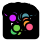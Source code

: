 <?xml version="1.0"?>
<!DOCTYPE ipe SYSTEM "ipe.dtd">
<ipe version="70218">
<ipestyle name="alpha-values">
<opacity name="255" value="1"/>
</ipestyle>
<ipestyle name="paper-size">
<layout paper="1000 1000" origin="0 0" frame="1000 1000"/>
</ipestyle>
<ipestyle name="marks">
<symbol name="mark/disk(sx)" transformations="translations">
<path fill="sym-stroke">
0.6 0 0 0.6 0 0 e
</path>
</symbol>
<symbol name="mark/fdisk(sfx)" transformations="translations">
<group>
<path fill="sym-fill">
0.5 0 0 0.5 0 0 e
</path>
<path fill="sym-stroke" fillrule="eofill">
0.6 0 0 0.6 0 0 e
0.4 0 0 0.4 0 0 e
</path>
</group>
</symbol>
</ipestyle>
<page>
<layer name="alpha"/>
<path layer="alpha" stroke="0" pen="3" opacity="255" stroke-opacity="opaque">
-4.26481 -3.96184 m
5.8672 -3.96184 l
5.8672 4.03816 l
-4.26481 4.03816 l
-4.26481 -3.96184 l
h
</path>
<path stroke="0" pen="3" opacity="255" stroke-opacity="opaque">
-0.236851 6.13816 m
-0.236851 6.63816 l
</path>
<path stroke="0" pen="3" opacity="255" stroke-opacity="opaque">
-0.236851 6.13816 m
-0.236851 6.63816 l
</path>
<path stroke="0" pen="3" opacity="255" stroke-opacity="opaque">
3.16222 4.33816 m
2.83703 4.33816 l
</path>
<path stroke="0" pen="3" opacity="255" stroke-opacity="opaque">
3.16222 4.03816 m
3.16222 4.33816 l
</path>
<path stroke="0" pen="3" opacity="255" stroke-opacity="opaque">
2.83703 4.03816 m
2.83703 4.33816 l
</path>
<path stroke="0" pen="3" opacity="255" stroke-opacity="opaque">
-0.236851 6.13816 m
-0.236851 6.63816 l
</path>
<path stroke="0" pen="3" opacity="255" stroke-opacity="opaque">
-0.236851 6.13816 m
-0.236851 6.63816 l
</path>
<path stroke="0" pen="3" opacity="255" stroke-opacity="opaque">
-0.236851 6.13816 m
-0.236851 6.63816 l
</path>
<path stroke="0" pen="3" opacity="255" stroke-opacity="opaque">
2.1873 4.33816 m
2.51204 4.33816 l
</path>
<path stroke="0" pen="3" opacity="255" stroke-opacity="opaque">
2.1873 4.03816 m
2.1873 4.33816 l
</path>
<path stroke="0" pen="3" opacity="255" stroke-opacity="opaque">
2.51204 4.03816 m
2.51204 4.33816 l
</path>
<path stroke="0" pen="3" opacity="255" stroke-opacity="opaque">
-0.236851 6.13816 m
-0.236851 6.63816 l
</path>
<path stroke="0" pen="3" opacity="255" stroke-opacity="opaque">
-0.236851 6.13816 m
-0.236851 6.63816 l
</path>
<path stroke="0" pen="3" opacity="255" stroke-opacity="opaque">
-0.236851 6.13816 m
-0.236851 6.63816 l
</path>
<path stroke="0" pen="3" opacity="255" stroke-opacity="opaque">
1.53871 4.33816 m
1.8629 4.33816 l
</path>
<path stroke="0" pen="3" opacity="255" stroke-opacity="opaque">
1.53871 4.03816 m
1.53871 4.33816 l
</path>
<path stroke="0" pen="3" opacity="255" stroke-opacity="opaque">
1.8629 4.03816 m
1.8629 4.33816 l
</path>
<path stroke="0" pen="3" opacity="255" stroke-opacity="opaque">
-0.236851 6.13816 m
-0.236851 6.63816 l
</path>
<path stroke="0" pen="3" opacity="255" stroke-opacity="opaque">
2.34967 4.63816 m
1.70081 4.63816 l
</path>
<path stroke="0" pen="3" opacity="255" stroke-opacity="opaque">
2.34967 4.33816 m
2.34967 4.63816 l
</path>
<path stroke="0" pen="3" opacity="255" stroke-opacity="opaque">
1.70081 4.33816 m
1.70081 4.63816 l
</path>
<path stroke="0" pen="3" opacity="255" stroke-opacity="opaque">
-0.236851 6.13816 m
-0.236851 6.63816 l
</path>
<path stroke="0" pen="3" opacity="255" stroke-opacity="opaque">
2.99962 4.93816 m
2.02524 4.93816 l
</path>
<path stroke="0" pen="3" opacity="255" stroke-opacity="opaque">
2.99962 4.33816 m
2.99962 4.93816 l
</path>
<path stroke="0" pen="3" opacity="255" stroke-opacity="opaque">
2.02524 4.63816 m
2.02524 4.93816 l
</path>
<path stroke="0" pen="3" opacity="255" stroke-opacity="opaque">
-0.236851 6.13816 m
-0.236851 6.63816 l
</path>
<path stroke="0" pen="3" opacity="255" stroke-opacity="opaque">
-0.236851 6.13816 m
-0.236851 6.63816 l
</path>
<path stroke="0" pen="3" opacity="255" stroke-opacity="opaque">
-0.236851 6.13816 m
-0.236851 6.63816 l
</path>
<path stroke="0" pen="3" opacity="255" stroke-opacity="opaque">
-0.236851 6.13816 m
-0.236851 6.63816 l
</path>
<path stroke="0" pen="3" opacity="255" stroke-opacity="opaque">
0.567373 4.33816 m
0.891006 4.33816 l
</path>
<path stroke="0" pen="3" opacity="255" stroke-opacity="opaque">
0.567373 4.03816 m
0.567373 4.33816 l
</path>
<path stroke="0" pen="3" opacity="255" stroke-opacity="opaque">
0.891006 4.03816 m
0.891006 4.33816 l
</path>
<path stroke="0" pen="3" opacity="255" stroke-opacity="opaque">
-0.236851 6.13816 m
-0.236851 6.63816 l
</path>
<path stroke="0" pen="3" opacity="255" stroke-opacity="opaque">
1.21477 4.63816 m
0.729189 4.63816 l
</path>
<path stroke="0" pen="3" opacity="255" stroke-opacity="opaque">
1.21477 4.03816 m
1.21477 4.63816 l
</path>
<path stroke="0" pen="3" opacity="255" stroke-opacity="opaque">
0.729189 4.33816 m
0.729189 4.63816 l
</path>
<path stroke="0" pen="3" opacity="255" stroke-opacity="opaque">
-0.236851 6.13816 m
-0.236851 6.63816 l
</path>
<path stroke="0" pen="3" opacity="255" stroke-opacity="opaque">
2.51243 5.23816 m
0.971978 5.23816 l
</path>
<path stroke="0" pen="3" opacity="255" stroke-opacity="opaque">
2.51243 4.93816 m
2.51243 5.23816 l
</path>
<path stroke="0" pen="3" opacity="255" stroke-opacity="opaque">
0.971978 4.63816 m
0.971978 5.23816 l
</path>
<path stroke="0" pen="3" opacity="255" stroke-opacity="opaque">
-0.236851 6.13816 m
-0.236851 6.63816 l
</path>
<path stroke="0" pen="3" opacity="255" stroke-opacity="opaque">
-0.236851 6.13816 m
-0.236851 6.63816 l
</path>
<path stroke="0" pen="3" opacity="255" stroke-opacity="opaque">
-0.236851 6.13816 m
-0.236851 6.63816 l
</path>
<path stroke="0" pen="3" opacity="255" stroke-opacity="opaque">
-0.236851 6.13816 m
-0.236851 6.63816 l
</path>
<path stroke="0" pen="3" opacity="255" stroke-opacity="opaque">
-0.402347 4.33816 m
-0.0793523 4.33816 l
</path>
<path stroke="0" pen="3" opacity="255" stroke-opacity="opaque">
-0.402347 4.03816 m
-0.402347 4.33816 l
</path>
<path stroke="0" pen="3" opacity="255" stroke-opacity="opaque">
-0.0793523 4.03816 m
-0.0793523 4.33816 l
</path>
<path stroke="0" pen="3" opacity="255" stroke-opacity="opaque">
-0.236851 6.13816 m
-0.236851 6.63816 l
</path>
<path stroke="0" pen="3" opacity="255" stroke-opacity="opaque">
-0.236851 6.13816 m
-0.236851 6.63816 l
</path>
<path stroke="0" pen="3" opacity="255" stroke-opacity="opaque">
-0.236851 6.13816 m
-0.236851 6.63816 l
</path>
<path stroke="0" pen="3" opacity="255" stroke-opacity="opaque">
-0.725016 4.33816 m
-1.04746 4.33816 l
</path>
<path stroke="0" pen="3" opacity="255" stroke-opacity="opaque">
-0.725016 4.03816 m
-0.725016 4.33816 l
</path>
<path stroke="0" pen="3" opacity="255" stroke-opacity="opaque">
-1.04746 4.03816 m
-1.04746 4.33816 l
</path>
<path stroke="0" pen="3" opacity="255" stroke-opacity="opaque">
-0.236851 6.13816 m
-0.236851 6.63816 l
</path>
<path stroke="0" pen="3" opacity="255" stroke-opacity="opaque">
-0.24085 4.63816 m
-0.886238 4.63816 l
</path>
<path stroke="0" pen="3" opacity="255" stroke-opacity="opaque">
-0.24085 4.33816 m
-0.24085 4.63816 l
</path>
<path stroke="0" pen="3" opacity="255" stroke-opacity="opaque">
-0.886238 4.33816 m
-0.886238 4.63816 l
</path>
<path stroke="0" pen="3" opacity="255" stroke-opacity="opaque">
-0.236851 6.13816 m
-0.236851 6.63816 l
</path>
<path stroke="0" pen="3" opacity="255" stroke-opacity="opaque">
0.243866 4.93816 m
-0.563544 4.93816 l
</path>
<path stroke="0" pen="3" opacity="255" stroke-opacity="opaque">
0.243866 4.03816 m
0.243866 4.93816 l
</path>
<path stroke="0" pen="3" opacity="255" stroke-opacity="opaque">
-0.563544 4.63816 m
-0.563544 4.93816 l
</path>
<path stroke="0" pen="3" opacity="255" stroke-opacity="opaque">
-0.236851 6.13816 m
-0.236851 6.63816 l
</path>
<path stroke="0" pen="3" opacity="255" stroke-opacity="opaque">
-0.236851 6.13816 m
-0.236851 6.63816 l
</path>
<path stroke="0" pen="3" opacity="255" stroke-opacity="opaque">
-0.236851 6.13816 m
-0.236851 6.63816 l
</path>
<path stroke="0" pen="3" opacity="255" stroke-opacity="opaque">
-1.69172 4.33816 m
-1.3697 4.33816 l
</path>
<path stroke="0" pen="3" opacity="255" stroke-opacity="opaque">
-1.69172 4.03816 m
-1.69172 4.33816 l
</path>
<path stroke="0" pen="3" opacity="255" stroke-opacity="opaque">
-1.3697 4.03816 m
-1.3697 4.33816 l
</path>
<path stroke="0" pen="3" opacity="255" stroke-opacity="opaque">
-0.236851 6.13816 m
-0.236851 6.63816 l
</path>
<path stroke="0" pen="3" opacity="255" stroke-opacity="opaque">
-0.159839 5.23816 m
-1.53071 5.23816 l
</path>
<path stroke="0" pen="3" opacity="255" stroke-opacity="opaque">
-0.159839 4.93816 m
-0.159839 5.23816 l
</path>
<path stroke="0" pen="3" opacity="255" stroke-opacity="opaque">
-1.53071 4.33816 m
-1.53071 5.23816 l
</path>
<path stroke="0" pen="3" opacity="255" stroke-opacity="opaque">
-0.236851 6.13816 m
-0.236851 6.63816 l
</path>
<path stroke="0" pen="3" opacity="255" stroke-opacity="opaque">
1.7422 5.53816 m
-0.845273 5.53816 l
</path>
<path stroke="0" pen="3" opacity="255" stroke-opacity="opaque">
1.7422 5.23816 m
1.7422 5.53816 l
</path>
<path stroke="0" pen="3" opacity="255" stroke-opacity="opaque">
-0.845273 5.23816 m
-0.845273 5.53816 l
</path>
<path stroke="0" pen="3" opacity="255" stroke-opacity="opaque">
-0.236851 6.13816 m
-0.236851 6.63816 l
</path>
<path stroke="0" pen="3" opacity="255" stroke-opacity="opaque">
-0.236851 6.13816 m
-0.236851 6.63816 l
</path>
<path stroke="0" pen="3" opacity="255" stroke-opacity="opaque">
-0.236851 6.13816 m
-0.236851 6.63816 l
</path>
<path stroke="0" pen="3" opacity="255" stroke-opacity="opaque">
3.81456 4.33816 m
3.48767 4.33816 l
</path>
<path stroke="0" pen="3" opacity="255" stroke-opacity="opaque">
3.81456 4.03816 m
3.81456 4.33816 l
</path>
<path stroke="0" pen="3" opacity="255" stroke-opacity="opaque">
3.48767 4.03816 m
3.48767 4.33816 l
</path>
<path stroke="0" pen="3" opacity="255" stroke-opacity="opaque">
-0.236851 6.13816 m
-0.236851 6.63816 l
</path>
<path stroke="0" pen="3" opacity="255" stroke-opacity="opaque">
-0.236851 6.13816 m
-0.236851 6.63816 l
</path>
<path stroke="0" pen="3" opacity="255" stroke-opacity="opaque">
-0.236851 6.13816 m
-0.236851 6.63816 l
</path>
<path stroke="0" pen="3" opacity="255" stroke-opacity="opaque">
4.47633 4.33816 m
4.81596 4.33816 l
</path>
<path stroke="0" pen="3" opacity="255" stroke-opacity="opaque">
4.47633 4.03816 m
4.47633 4.33816 l
</path>
<path stroke="0" pen="3" opacity="255" stroke-opacity="opaque">
4.81596 4.03816 m
4.81596 4.33816 l
</path>
<path stroke="0" pen="3" opacity="255" stroke-opacity="opaque">
-0.236851 6.13816 m
-0.236851 6.63816 l
</path>
<path stroke="0" pen="3" opacity="255" stroke-opacity="opaque">
-0.236851 6.13816 m
-0.236851 6.63816 l
</path>
<path stroke="0" pen="3" opacity="255" stroke-opacity="opaque">
4.64615 4.63816 m
5.1715 4.63816 l
</path>
<path stroke="0" pen="3" opacity="255" stroke-opacity="opaque">
4.64615 4.33816 m
4.64615 4.63816 l
</path>
<path stroke="0" pen="3" opacity="255" stroke-opacity="opaque">
5.1715 4.03816 m
5.1715 4.63816 l
</path>
<path stroke="0" pen="3" opacity="255" stroke-opacity="opaque">
-0.236851 6.13816 m
-0.236851 6.63816 l
</path>
<path stroke="0" pen="3" opacity="255" stroke-opacity="opaque">
-0.236851 6.13816 m
-0.236851 6.63816 l
</path>
<path stroke="0" pen="3" opacity="255" stroke-opacity="opaque">
4.90883 4.93816 m
4.14369 4.93816 l
</path>
<path stroke="0" pen="3" opacity="255" stroke-opacity="opaque">
4.90883 4.63816 m
4.90883 4.93816 l
</path>
<path stroke="0" pen="3" opacity="255" stroke-opacity="opaque">
4.14369 4.03816 m
4.14369 4.93816 l
</path>
<path stroke="0" pen="3" opacity="255" stroke-opacity="opaque">
-0.236851 6.13816 m
-0.236851 6.63816 l
</path>
<path stroke="0" pen="3" opacity="255" stroke-opacity="opaque">
3.65111 5.23816 m
4.52626 5.23816 l
</path>
<path stroke="0" pen="3" opacity="255" stroke-opacity="opaque">
3.65111 4.33816 m
3.65111 5.23816 l
</path>
<path stroke="0" pen="3" opacity="255" stroke-opacity="opaque">
4.52626 4.93816 m
4.52626 5.23816 l
</path>
<path stroke="0" pen="3" opacity="255" stroke-opacity="opaque">
-0.236851 6.13816 m
-0.236851 6.63816 l
</path>
<path stroke="0" pen="3" opacity="255" stroke-opacity="opaque">
0.448466 5.83816 m
4.08869 5.83816 l
</path>
<path stroke="0" pen="3" opacity="255" stroke-opacity="opaque">
0.448466 5.53816 m
0.448466 5.83816 l
</path>
<path stroke="0" pen="3" opacity="255" stroke-opacity="opaque">
4.08869 5.23816 m
4.08869 5.83816 l
</path>
<path stroke="0" pen="3" opacity="255" stroke-opacity="opaque">
-0.236851 6.13816 m
-0.236851 6.63816 l
</path>
<path stroke="0" pen="3" opacity="255" stroke-opacity="opaque">
-0.236851 6.13816 m
-0.236851 6.63816 l
</path>
<path stroke="0" pen="3" opacity="255" stroke-opacity="opaque">
-0.236851 6.13816 m
-0.236851 6.63816 l
</path>
<path stroke="0" pen="3" opacity="255" stroke-opacity="opaque">
-0.236851 6.13816 m
-0.236851 6.63816 l
</path>
<path stroke="0" pen="3" opacity="255" stroke-opacity="opaque">
-0.236851 6.13816 m
-0.236851 6.63816 l
</path>
<path stroke="0" pen="3" opacity="255" stroke-opacity="opaque">
-3.3001 4.33816 m
-2.97853 4.33816 l
</path>
<path stroke="0" pen="3" opacity="255" stroke-opacity="opaque">
-3.3001 4.03816 m
-3.3001 4.33816 l
</path>
<path stroke="0" pen="3" opacity="255" stroke-opacity="opaque">
-2.97853 4.03816 m
-2.97853 4.33816 l
</path>
<path stroke="0" pen="3" opacity="255" stroke-opacity="opaque">
-0.236851 6.13816 m
-0.236851 6.63816 l
</path>
<path stroke="0" pen="3" opacity="255" stroke-opacity="opaque">
-3.62165 4.63816 m
-3.13932 4.63816 l
</path>
<path stroke="0" pen="3" opacity="255" stroke-opacity="opaque">
-3.62165 4.03816 m
-3.62165 4.63816 l
</path>
<path stroke="0" pen="3" opacity="255" stroke-opacity="opaque">
-3.13932 4.33816 m
-3.13932 4.63816 l
</path>
<path stroke="0" pen="3" opacity="255" stroke-opacity="opaque">
-0.236851 6.13816 m
-0.236851 6.63816 l
</path>
<path stroke="0" pen="3" opacity="255" stroke-opacity="opaque">
-0.236851 6.13816 m
-0.236851 6.63816 l
</path>
<path stroke="0" pen="3" opacity="255" stroke-opacity="opaque">
-3.38048 4.93816 m
-3.94321 4.93816 l
</path>
<path stroke="0" pen="3" opacity="255" stroke-opacity="opaque">
-3.38048 4.63816 m
-3.38048 4.93816 l
</path>
<path stroke="0" pen="3" opacity="255" stroke-opacity="opaque">
-3.94321 4.03816 m
-3.94321 4.93816 l
</path>
<path stroke="0" pen="3" opacity="255" stroke-opacity="opaque">
-0.236851 6.13816 m
-0.236851 6.63816 l
</path>
<path stroke="0" pen="3" opacity="255" stroke-opacity="opaque">
-4.26481 5.23816 m
-3.66185 5.23816 l
</path>
<path stroke="0" pen="3" opacity="255" stroke-opacity="opaque">
-4.26481 4.03816 m
-4.26481 5.23816 l
</path>
<path stroke="0" pen="3" opacity="255" stroke-opacity="opaque">
-3.66185 4.93816 m
-3.66185 5.23816 l
</path>
<path stroke="0" pen="3" opacity="255" stroke-opacity="opaque">
-0.236851 6.13816 m
-0.236851 6.63816 l
</path>
<path stroke="0" pen="3" opacity="255" stroke-opacity="opaque">
-0.236851 6.13816 m
-0.236851 6.63816 l
</path>
<path stroke="0" pen="3" opacity="255" stroke-opacity="opaque">
-3.96333 5.53816 m
-2.65693 5.53816 l
</path>
<path stroke="0" pen="3" opacity="255" stroke-opacity="opaque">
-3.96333 5.23816 m
-3.96333 5.53816 l
</path>
<path stroke="0" pen="3" opacity="255" stroke-opacity="opaque">
-2.65693 4.03816 m
-2.65693 5.53816 l
</path>
<path stroke="0" pen="3" opacity="255" stroke-opacity="opaque">
-0.236851 6.13816 m
-0.236851 6.63816 l
</path>
<path stroke="0" pen="3" opacity="255" stroke-opacity="opaque">
-0.236851 6.13816 m
-0.236851 6.63816 l
</path>
<path stroke="0" pen="3" opacity="255" stroke-opacity="opaque">
-0.236851 6.13816 m
-0.236851 6.63816 l
</path>
<path stroke="0" pen="3" opacity="255" stroke-opacity="opaque">
-2.33529 4.33816 m
-2.01356 4.33816 l
</path>
<path stroke="0" pen="3" opacity="255" stroke-opacity="opaque">
-2.33529 4.03816 m
-2.33529 4.33816 l
</path>
<path stroke="0" pen="3" opacity="255" stroke-opacity="opaque">
-2.01356 4.03816 m
-2.01356 4.33816 l
</path>
<path stroke="0" pen="3" opacity="255" stroke-opacity="opaque">
-0.236851 6.13816 m
-0.236851 6.63816 l
</path>
<path stroke="0" pen="3" opacity="255" stroke-opacity="opaque">
-3.31013 5.83816 m
-2.17442 5.83816 l
</path>
<path stroke="0" pen="3" opacity="255" stroke-opacity="opaque">
-3.31013 5.53816 m
-3.31013 5.83816 l
</path>
<path stroke="0" pen="3" opacity="255" stroke-opacity="opaque">
-2.17442 4.33816 m
-2.17442 5.83816 l
</path>
<path stroke="0" pen="3" opacity="255" stroke-opacity="opaque">
-0.236851 6.13816 m
-0.236851 6.63816 l
</path>
<path stroke="0" pen="3" opacity="255" stroke-opacity="opaque">
2.26858 6.13816 m
-2.74228 6.13816 l
</path>
<path stroke="0" pen="3" opacity="255" stroke-opacity="opaque">
2.26858 5.83816 m
2.26858 6.13816 l
</path>
<path stroke="0" pen="3" opacity="255" stroke-opacity="opaque">
-2.74228 5.83816 m
-2.74228 6.13816 l
</path>
<path stroke="0" pen="3" opacity="255" stroke-opacity="opaque">
-0.236851 6.13816 m
-0.236851 6.63816 l
</path>
<use name="mark/fdisk(sfx)" pos="3.16222 4.03816" size="normal" fill="1 0.356 0.537"/>
<use name="mark/fdisk(sfx)" pos="2.83703 4.03816" size="normal" fill="1 0.376 0.45"/>
<use name="mark/fdisk(sfx)" pos="2.99962 4.33816" size="normal" fill="0"/>
<use name="mark/fdisk(sfx)" pos="2.1873 4.03816" size="normal" fill="1 0.498 0.341"/>
<use name="mark/fdisk(sfx)" pos="2.51204 4.03816" size="normal" fill="1 0.549 0.301"/>
<use name="mark/fdisk(sfx)" pos="2.34967 4.33816" size="normal" fill="0"/>
<use name="mark/fdisk(sfx)" pos="1.53871 4.03816" size="normal" fill="1 0.584 0.258"/>
<use name="mark/fdisk(sfx)" pos="1.8629 4.03816" size="normal" fill="1 0.615 0.192"/>
<use name="mark/fdisk(sfx)" pos="1.70081 4.33816" size="normal" fill="0"/>
<use name="mark/fdisk(sfx)" pos="2.02524 4.63816" size="normal" fill="0"/>
<use name="mark/fdisk(sfx)" pos="2.51243 4.93816" size="normal" fill="0"/>
<use name="mark/fdisk(sfx)" pos="1.21477 4.03816" size="normal" fill="0.949 0.705 0.145"/>
<use name="mark/fdisk(sfx)" pos="0.567373 4.03816" size="normal" fill="0.921 0.733 0.184"/>
<use name="mark/fdisk(sfx)" pos="0.891006 4.03816" size="normal" fill="0.901 0.756 0.219"/>
<use name="mark/fdisk(sfx)" pos="0.729189 4.33816" size="normal" fill="0"/>
<use name="mark/fdisk(sfx)" pos="0.971978 4.63816" size="normal" fill="0"/>
<use name="mark/fdisk(sfx)" pos="1.7422 5.23816" size="normal" fill="0"/>
<use name="mark/fdisk(sfx)" pos="0.243866 4.03816" size="normal" fill="0.784 0.827 0.309"/>
<use name="mark/fdisk(sfx)" pos="-0.402347 4.03816" size="normal" fill="0.674 0.823 0.298"/>
<use name="mark/fdisk(sfx)" pos="-0.0793523 4.03816" size="normal" fill="0.611 0.823 0.294"/>
<use name="mark/fdisk(sfx)" pos="-0.24085 4.33816" size="normal" fill="0"/>
<use name="mark/fdisk(sfx)" pos="-0.725016 4.03816" size="normal" fill="0.541 0.823 0.286"/>
<use name="mark/fdisk(sfx)" pos="-1.04746 4.03816" size="normal" fill="0.447 0.823 0.282"/>
<use name="mark/fdisk(sfx)" pos="-0.886238 4.33816" size="normal" fill="0"/>
<use name="mark/fdisk(sfx)" pos="-0.563544 4.63816" size="normal" fill="0"/>
<use name="mark/fdisk(sfx)" pos="-0.159839 4.93816" size="normal" fill="0"/>
<use name="mark/fdisk(sfx)" pos="-1.69172 4.03816" size="normal" fill="0.286 0.807 0.407"/>
<use name="mark/fdisk(sfx)" pos="-1.3697 4.03816" size="normal" fill="0.298 0.788 0.486"/>
<use name="mark/fdisk(sfx)" pos="-1.53071 4.33816" size="normal" fill="0"/>
<use name="mark/fdisk(sfx)" pos="-0.845273 5.23816" size="normal" fill="0"/>
<use name="mark/fdisk(sfx)" pos="0.448466 5.53816" size="normal" fill="0"/>
<use name="mark/fdisk(sfx)" pos="3.81456 4.03816" size="normal" fill="0.345 0.662 0.643"/>
<use name="mark/fdisk(sfx)" pos="3.48767 4.03816" size="normal" fill="0.349 0.647 0.647"/>
<use name="mark/fdisk(sfx)" pos="3.65111 4.33816" size="normal" fill="0"/>
<use name="mark/fdisk(sfx)" pos="4.47633 4.03816" size="normal" fill="0.329 0.619 0.654"/>
<use name="mark/fdisk(sfx)" pos="4.81596 4.03816" size="normal" fill="0.321 0.607 0.658"/>
<use name="mark/fdisk(sfx)" pos="4.64615 4.33816" size="normal" fill="0"/>
<use name="mark/fdisk(sfx)" pos="5.1715 4.03816" size="normal" fill="0.313 0.592 0.662"/>
<use name="mark/fdisk(sfx)" pos="4.90883 4.63816" size="normal" fill="0"/>
<use name="mark/fdisk(sfx)" pos="4.14369 4.03816" size="normal" fill="0.301 0.58 0.67"/>
<use name="mark/fdisk(sfx)" pos="4.52626 4.93816" size="normal" fill="0"/>
<use name="mark/fdisk(sfx)" pos="4.08869 5.23816" size="normal" fill="0"/>
<use name="mark/fdisk(sfx)" pos="2.26858 5.83816" size="normal" fill="0"/>
<use name="mark/fdisk(sfx)" pos="-4.26481 4.03816" size="normal" fill="0.239 0.396 1"/>
<use name="mark/fdisk(sfx)" pos="-3.62165 4.03816" size="normal" fill="0.576 0.278 1"/>
<use name="mark/fdisk(sfx)" pos="-3.3001 4.03816" size="normal" fill="0.674 0.239 1"/>
<use name="mark/fdisk(sfx)" pos="-2.97853 4.03816" size="normal" fill="0.752 0.196 1"/>
<use name="mark/fdisk(sfx)" pos="-3.13932 4.33816" size="normal" fill="0"/>
<use name="mark/fdisk(sfx)" pos="-3.38048 4.63816" size="normal" fill="0"/>
<use name="mark/fdisk(sfx)" pos="-3.94321 4.03816" size="normal" fill="0.819 0.141 1"/>
<use name="mark/fdisk(sfx)" pos="-3.66185 4.93816" size="normal" fill="0"/>
<use name="mark/fdisk(sfx)" pos="-3.96333 5.23816" size="normal" fill="0"/>
<use name="mark/fdisk(sfx)" pos="-2.65693 4.03816" size="normal" fill="0.909 0.105 0.952"/>
<use name="mark/fdisk(sfx)" pos="-3.31013 5.53816" size="normal" fill="0"/>
<use name="mark/fdisk(sfx)" pos="-2.33529 4.03816" size="normal" fill="1 0.117 0.862"/>
<use name="mark/fdisk(sfx)" pos="-2.01356 4.03816" size="normal" fill="1 0.18 0.819"/>
<use name="mark/fdisk(sfx)" pos="-2.17442 4.33816" size="normal" fill="0"/>
<use name="mark/fdisk(sfx)" pos="-2.74228 5.83816" size="normal" fill="0"/>
<use name="mark/fdisk(sfx)" pos="-0.236851 6.13816" size="normal" fill="0"/>
<use name="mark/fdisk(sfx)" pos="0.518244 -0.979767" size="normal" fill="0.784 0.827 0.309"/>
<use name="mark/fdisk(sfx)" pos="-1.0804 -1.30175" size="normal" fill="0.674 0.823 0.298"/>
<use name="mark/fdisk(sfx)" pos="-1.61533 -2.96184" size="normal" fill="0.298 0.788 0.486"/>
<use name="mark/fdisk(sfx)" pos="-0.324762 -2.78" size="normal" fill="0.541 0.823 0.286"/>
<use name="mark/fdisk(sfx)" pos="0.663644 -1.21318" size="normal" fill="0.611 0.823 0.294"/>
<use name="mark/fdisk(sfx)" pos="-1.70921 -2.61186" size="normal" fill="0.286 0.807 0.407"/>
<use name="mark/fdisk(sfx)" pos="-0.751086 -1.4027" size="normal" fill="0.447 0.823 0.282"/>
<use name="mark/fdisk(sfx)" pos="2.57089 -0.139617" size="normal" fill="0.949 0.705 0.145"/>
<use name="mark/fdisk(sfx)" pos="2.27465 -0.651094" size="normal" fill="0.921 0.733 0.184"/>
<use name="mark/fdisk(sfx)" pos="2.62428 -0.320176" size="normal" fill="0.901 0.756 0.219"/>
<use name="mark/fdisk(sfx)" pos="-0.220653 1.39823" size="normal" fill="1 0.18 0.819"/>
<use name="mark/fdisk(sfx)" pos="-0.971117 2.38145" size="normal" fill="0.752 0.196 1"/>
<use name="mark/fdisk(sfx)" pos="-0.815755 1.61494" size="normal" fill="1 0.117 0.862"/>
<use name="mark/fdisk(sfx)" pos="-1.43358 2.23797" size="normal" fill="0.674 0.239 1"/>
<use name="mark/fdisk(sfx)" pos="-1.63536 2.94875" size="normal" fill="0.576 0.278 1"/>
<use name="mark/fdisk(sfx)" pos="-2.26481 2.3944" size="normal" fill="0.239 0.396 1"/>
<use name="mark/fdisk(sfx)" pos="0.163431 1.55506" size="normal" fill="0.909 0.105 0.952"/>
<use name="mark/fdisk(sfx)" pos="-2.17393 2.14773" size="normal" fill="0.819 0.141 1"/>
<use name="mark/fdisk(sfx)" pos="1.35874 3.03816" size="normal" fill="0.301 0.58 0.67"/>
<use name="mark/fdisk(sfx)" pos="0.797853 2.03799" size="normal" fill="0.349 0.647 0.647"/>
<use name="mark/fdisk(sfx)" pos="2.10402 2.19375" size="normal" fill="0.313 0.592 0.662"/>
<use name="mark/fdisk(sfx)" pos="0.874236 2.34715" size="normal" fill="0.345 0.662 0.643"/>
<use name="mark/fdisk(sfx)" pos="1.65507 2.7954" size="normal" fill="0.329 0.619 0.654"/>
<use name="mark/fdisk(sfx)" pos="2.41523 2.62556" size="normal" fill="0.321 0.607 0.658"/>
<use name="mark/fdisk(sfx)" pos="3.7999 -0.42415" size="normal" fill="1 0.376 0.45"/>
<use name="mark/fdisk(sfx)" pos="2.47863 -0.0178838" size="normal" fill="1 0.584 0.258"/>
<use name="mark/fdisk(sfx)" pos="2.66652 0.929695" size="normal" fill="1 0.498 0.341"/>
<use name="mark/fdisk(sfx)" pos="3.27896 0.0221679" size="normal" fill="1 0.549 0.301"/>
<use name="mark/fdisk(sfx)" pos="2.95771 -0.0512093" size="normal" fill="1 0.615 0.192"/>
<use name="mark/fdisk(sfx)" pos="3.8672 -1.08739" size="normal" fill="1 0.356 0.537"/>
</page>
</ipe>
